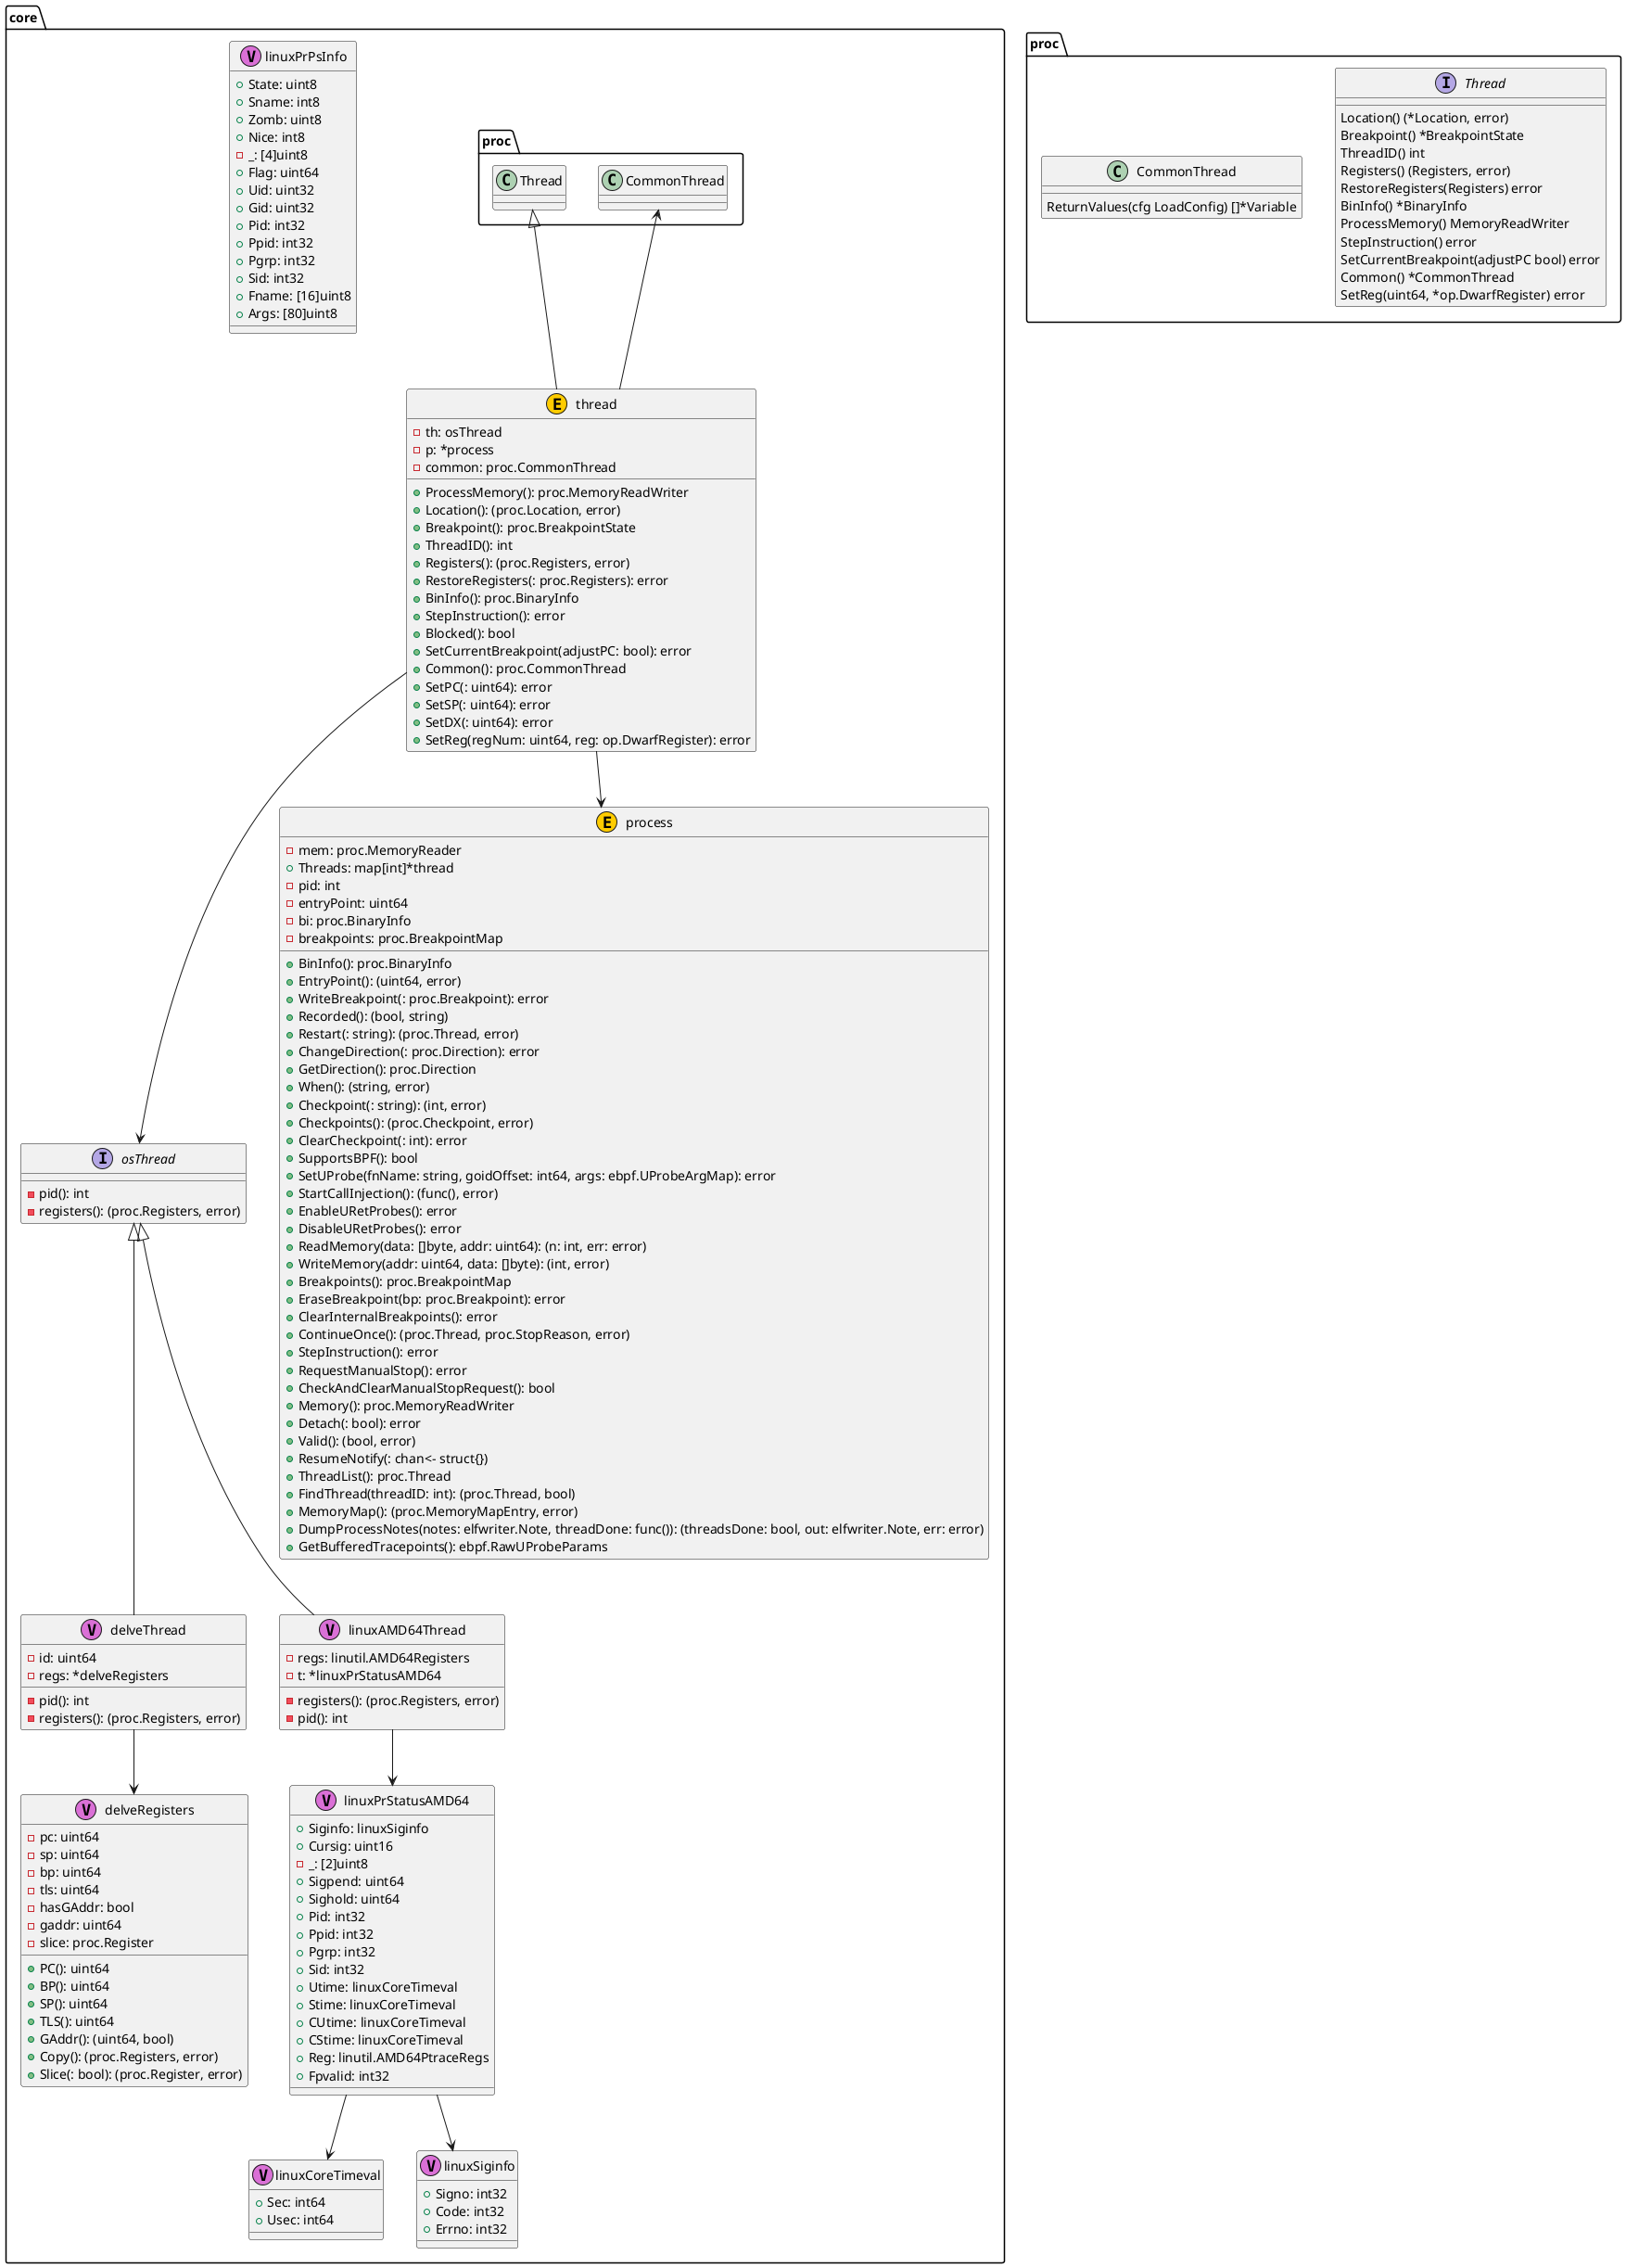 @startuml

package "core" {
	class "delveRegisters" as delveRegisters <<V,Orchid>> {
		-pc: uint64
		-sp: uint64
		-bp: uint64
		-tls: uint64
		-hasGAddr: bool
		-gaddr: uint64
		-slice: proc.Register
		+PC(): uint64
		+BP(): uint64
		+SP(): uint64
		+TLS(): uint64
		+GAddr(): (uint64, bool)
		+Copy(): (proc.Registers, error)
		+Slice(: bool): (proc.Register, error)
	}

	class "delveThread" as delveThread <<V,Orchid>> {
		-id: uint64
		-regs: *delveRegisters
		-pid(): int
		-registers(): (proc.Registers, error)
	}

delveThread --> delveRegisters

	class "linuxAMD64Thread" as linuxAMD64Thread <<V,Orchid>> {
		-regs: linutil.AMD64Registers
		-t: *linuxPrStatusAMD64
		-registers(): (proc.Registers, error)
		-pid(): int
	}

linuxAMD64Thread --> linuxPrStatusAMD64

	class "linuxCoreTimeval" as linuxCoreTimeval <<V,Orchid>> {
		+Sec: int64
		+Usec: int64
	}

	class "linuxPrPsInfo" as linuxPrPsInfo <<V,Orchid>> {
		+State: uint8
		+Sname: int8
		+Zomb: uint8
		+Nice: int8
		-_: [4]uint8
		+Flag: uint64
		+Uid: uint32
		+Gid: uint32
		+Pid: int32
		+Ppid: int32
		+Pgrp: int32
		+Sid: int32
		+Fname: [16]uint8
		+Args: [80]uint8
	}

	class "linuxPrStatusAMD64" as linuxPrStatusAMD64 <<V,Orchid>> {
		+Siginfo: linuxSiginfo
		+Cursig: uint16
		-_: [2]uint8
		+Sigpend: uint64
		+Sighold: uint64
		+Pid: int32
		+Ppid: int32
		+Pgrp: int32
		+Sid: int32
		+Utime: linuxCoreTimeval
		+Stime: linuxCoreTimeval
		+CUtime: linuxCoreTimeval
		+CStime: linuxCoreTimeval
		+Reg: linutil.AMD64PtraceRegs
		+Fpvalid: int32
	}

	linuxPrStatusAMD64 --> linuxSiginfo
	linuxPrStatusAMD64 --> linuxCoreTimeval

	class "linuxSiginfo" as linuxSiginfo <<V,Orchid>> {
		+Signo: int32
		+Code: int32
		+Errno: int32
	}

	interface "osThread" as osThread {
		-pid(): int
		-registers(): (proc.Registers, error)
	}

	class "process" as process <<E,#FFCC00>> {
		-mem: proc.MemoryReader
		+Threads: map[int]*thread
		-pid: int
		-entryPoint: uint64
		-bi: proc.BinaryInfo
		-breakpoints: proc.BreakpointMap
		+BinInfo(): proc.BinaryInfo
		+EntryPoint(): (uint64, error)
		+WriteBreakpoint(: proc.Breakpoint): error
		+Recorded(): (bool, string)
		+Restart(: string): (proc.Thread, error)
		+ChangeDirection(: proc.Direction): error
		+GetDirection(): proc.Direction
		+When(): (string, error)
		+Checkpoint(: string): (int, error)
		+Checkpoints(): (proc.Checkpoint, error)
		+ClearCheckpoint(: int): error
		+SupportsBPF(): bool
		+SetUProbe(fnName: string, goidOffset: int64, args: ebpf.UProbeArgMap): error
		+StartCallInjection(): (func(), error)
		+EnableURetProbes(): error
		+DisableURetProbes(): error
		+ReadMemory(data: []byte, addr: uint64): (n: int, err: error)
		+WriteMemory(addr: uint64, data: []byte): (int, error)
		+Breakpoints(): proc.BreakpointMap
		+EraseBreakpoint(bp: proc.Breakpoint): error
		+ClearInternalBreakpoints(): error
		+ContinueOnce(): (proc.Thread, proc.StopReason, error)
		+StepInstruction(): error
		+RequestManualStop(): error
		+CheckAndClearManualStopRequest(): bool
		+Memory(): proc.MemoryReadWriter
		+Detach(: bool): error
		+Valid(): (bool, error)
		+ResumeNotify(: chan<- struct{})
		+ThreadList(): proc.Thread
		+FindThread(threadID: int): (proc.Thread, bool)
		+MemoryMap(): (proc.MemoryMapEntry, error)
		+DumpProcessNotes(notes: elfwriter.Note, threadDone: func()): (threadsDone: bool, out: elfwriter.Note, err: error)
		+GetBufferedTracepoints(): ebpf.RawUProbeParams
	}

	class "thread" as thread <<E,#FFCC00>> {
		-th: osThread
		-p: *process
		-common: proc.CommonThread
		+ProcessMemory(): proc.MemoryReadWriter
		+Location(): (proc.Location, error)
		+Breakpoint(): proc.BreakpointState
		+ThreadID(): int
		+Registers(): (proc.Registers, error)
		+RestoreRegisters(: proc.Registers): error
		+BinInfo(): proc.BinaryInfo
		+StepInstruction(): error
		+Blocked(): bool
		+SetCurrentBreakpoint(adjustPC: bool): error
		+Common(): proc.CommonThread
		+SetPC(: uint64): error
		+SetSP(: uint64): error
		+SetDX(: uint64): error
		+SetReg(regNum: uint64, reg: op.DwarfRegister): error
	}

	thread --> osThread
	thread --> process
	thread -up-|> proc.Thread
	thread -up-> proc.CommonThread

	delveThread -up-|> osThread
	linuxAMD64Thread -up-|> osThread
}

package "proc" {
	interface Thread {
		Location() (*Location, error)
    	Breakpoint() *BreakpointState
    	ThreadID() int
    	Registers() (Registers, error)
    	RestoreRegisters(Registers) error
    	BinInfo() *BinaryInfo
    	ProcessMemory() MemoryReadWriter
    	StepInstruction() error
    	SetCurrentBreakpoint(adjustPC bool) error
    	Common() *CommonThread
    	SetReg(uint64, *op.DwarfRegister) error
	}

	class CommonThread {
		ReturnValues(cfg LoadConfig) []*Variable
	}
}

@enduml
